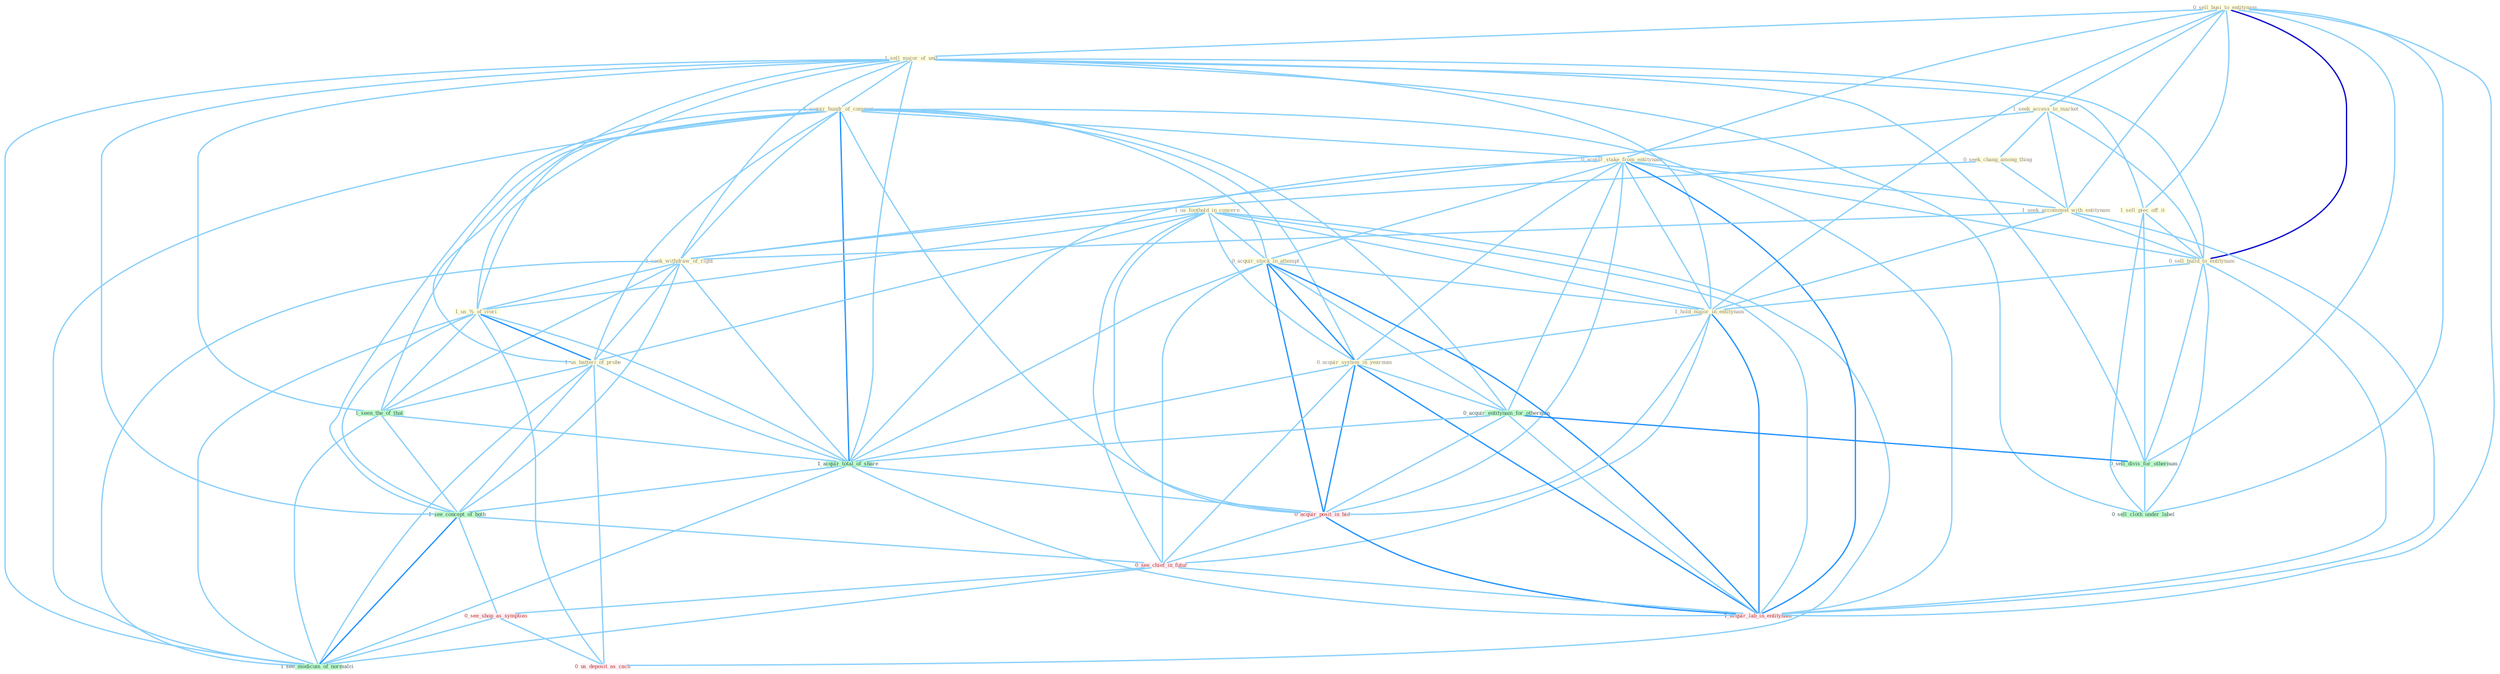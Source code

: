 Graph G{ 
    node
    [shape=polygon,style=filled,width=.5,height=.06,color="#BDFCC9",fixedsize=true,fontsize=4,
    fontcolor="#2f4f4f"];
    {node
    [color="#ffffe0", fontcolor="#8b7d6b"] "0_sell_busi_to_entitynam " "1_sell_major_of_unit " "1_seek_access_to_market " "1_acquir_hundr_of_compani " "1_us_foothold_in_concern " "1_sell_piec_off_it " "0_seek_chang_among_thing " "0_acquir_stake_from_entitynam " "1_seek_accommod_with_entitynam " "1_seek_withdraw_of_right " "0_sell_build_to_entitynam " "0_acquir_stock_in_attempt " "1_us_%_of_ivori " "1_hold_major_in_entitynam " "0_acquir_system_in_yearnum " "1_us_batteri_of_probe "}
{node [color="#fff0f5", fontcolor="#b22222"] "0_acquir_posit_in_bid " "0_see_chief_in_futur " "0_see_shop_as_symptom " "1_acquir_lab_in_entitynam " "0_us_deposit_as_cach "}
edge [color="#B0E2FF"];

	"0_sell_busi_to_entitynam " -- "1_sell_major_of_unit " [w="1", color="#87cefa" ];
	"0_sell_busi_to_entitynam " -- "1_seek_access_to_market " [w="1", color="#87cefa" ];
	"0_sell_busi_to_entitynam " -- "1_sell_piec_off_it " [w="1", color="#87cefa" ];
	"0_sell_busi_to_entitynam " -- "0_acquir_stake_from_entitynam " [w="1", color="#87cefa" ];
	"0_sell_busi_to_entitynam " -- "1_seek_accommod_with_entitynam " [w="1", color="#87cefa" ];
	"0_sell_busi_to_entitynam " -- "0_sell_build_to_entitynam " [w="3", color="#0000cd" , len=0.6];
	"0_sell_busi_to_entitynam " -- "1_hold_major_in_entitynam " [w="1", color="#87cefa" ];
	"0_sell_busi_to_entitynam " -- "0_sell_divis_for_othernum " [w="1", color="#87cefa" ];
	"0_sell_busi_to_entitynam " -- "0_sell_cloth_under_label " [w="1", color="#87cefa" ];
	"0_sell_busi_to_entitynam " -- "1_acquir_lab_in_entitynam " [w="1", color="#87cefa" ];
	"1_sell_major_of_unit " -- "1_acquir_hundr_of_compani " [w="1", color="#87cefa" ];
	"1_sell_major_of_unit " -- "1_sell_piec_off_it " [w="1", color="#87cefa" ];
	"1_sell_major_of_unit " -- "1_seek_withdraw_of_right " [w="1", color="#87cefa" ];
	"1_sell_major_of_unit " -- "0_sell_build_to_entitynam " [w="1", color="#87cefa" ];
	"1_sell_major_of_unit " -- "1_us_%_of_ivori " [w="1", color="#87cefa" ];
	"1_sell_major_of_unit " -- "1_hold_major_in_entitynam " [w="1", color="#87cefa" ];
	"1_sell_major_of_unit " -- "1_us_batteri_of_probe " [w="1", color="#87cefa" ];
	"1_sell_major_of_unit " -- "1_seen_the_of_that " [w="1", color="#87cefa" ];
	"1_sell_major_of_unit " -- "0_sell_divis_for_othernum " [w="1", color="#87cefa" ];
	"1_sell_major_of_unit " -- "1_acquir_total_of_share " [w="1", color="#87cefa" ];
	"1_sell_major_of_unit " -- "0_sell_cloth_under_label " [w="1", color="#87cefa" ];
	"1_sell_major_of_unit " -- "1_see_concept_of_both " [w="1", color="#87cefa" ];
	"1_sell_major_of_unit " -- "1_see_modicum_of_normalci " [w="1", color="#87cefa" ];
	"1_seek_access_to_market " -- "0_seek_chang_among_thing " [w="1", color="#87cefa" ];
	"1_seek_access_to_market " -- "1_seek_accommod_with_entitynam " [w="1", color="#87cefa" ];
	"1_seek_access_to_market " -- "1_seek_withdraw_of_right " [w="1", color="#87cefa" ];
	"1_seek_access_to_market " -- "0_sell_build_to_entitynam " [w="1", color="#87cefa" ];
	"1_acquir_hundr_of_compani " -- "0_acquir_stake_from_entitynam " [w="1", color="#87cefa" ];
	"1_acquir_hundr_of_compani " -- "1_seek_withdraw_of_right " [w="1", color="#87cefa" ];
	"1_acquir_hundr_of_compani " -- "0_acquir_stock_in_attempt " [w="1", color="#87cefa" ];
	"1_acquir_hundr_of_compani " -- "1_us_%_of_ivori " [w="1", color="#87cefa" ];
	"1_acquir_hundr_of_compani " -- "0_acquir_system_in_yearnum " [w="1", color="#87cefa" ];
	"1_acquir_hundr_of_compani " -- "1_us_batteri_of_probe " [w="1", color="#87cefa" ];
	"1_acquir_hundr_of_compani " -- "0_acquir_entitynam_for_othernum " [w="1", color="#87cefa" ];
	"1_acquir_hundr_of_compani " -- "1_seen_the_of_that " [w="1", color="#87cefa" ];
	"1_acquir_hundr_of_compani " -- "1_acquir_total_of_share " [w="2", color="#1e90ff" , len=0.8];
	"1_acquir_hundr_of_compani " -- "0_acquir_posit_in_bid " [w="1", color="#87cefa" ];
	"1_acquir_hundr_of_compani " -- "1_see_concept_of_both " [w="1", color="#87cefa" ];
	"1_acquir_hundr_of_compani " -- "1_acquir_lab_in_entitynam " [w="1", color="#87cefa" ];
	"1_acquir_hundr_of_compani " -- "1_see_modicum_of_normalci " [w="1", color="#87cefa" ];
	"1_us_foothold_in_concern " -- "0_acquir_stock_in_attempt " [w="1", color="#87cefa" ];
	"1_us_foothold_in_concern " -- "1_us_%_of_ivori " [w="1", color="#87cefa" ];
	"1_us_foothold_in_concern " -- "1_hold_major_in_entitynam " [w="1", color="#87cefa" ];
	"1_us_foothold_in_concern " -- "0_acquir_system_in_yearnum " [w="1", color="#87cefa" ];
	"1_us_foothold_in_concern " -- "1_us_batteri_of_probe " [w="1", color="#87cefa" ];
	"1_us_foothold_in_concern " -- "0_acquir_posit_in_bid " [w="1", color="#87cefa" ];
	"1_us_foothold_in_concern " -- "0_see_chief_in_futur " [w="1", color="#87cefa" ];
	"1_us_foothold_in_concern " -- "1_acquir_lab_in_entitynam " [w="1", color="#87cefa" ];
	"1_us_foothold_in_concern " -- "0_us_deposit_as_cach " [w="1", color="#87cefa" ];
	"1_sell_piec_off_it " -- "0_sell_build_to_entitynam " [w="1", color="#87cefa" ];
	"1_sell_piec_off_it " -- "0_sell_divis_for_othernum " [w="1", color="#87cefa" ];
	"1_sell_piec_off_it " -- "0_sell_cloth_under_label " [w="1", color="#87cefa" ];
	"0_seek_chang_among_thing " -- "1_seek_accommod_with_entitynam " [w="1", color="#87cefa" ];
	"0_seek_chang_among_thing " -- "1_seek_withdraw_of_right " [w="1", color="#87cefa" ];
	"0_acquir_stake_from_entitynam " -- "1_seek_accommod_with_entitynam " [w="1", color="#87cefa" ];
	"0_acquir_stake_from_entitynam " -- "0_sell_build_to_entitynam " [w="1", color="#87cefa" ];
	"0_acquir_stake_from_entitynam " -- "0_acquir_stock_in_attempt " [w="1", color="#87cefa" ];
	"0_acquir_stake_from_entitynam " -- "1_hold_major_in_entitynam " [w="1", color="#87cefa" ];
	"0_acquir_stake_from_entitynam " -- "0_acquir_system_in_yearnum " [w="1", color="#87cefa" ];
	"0_acquir_stake_from_entitynam " -- "0_acquir_entitynam_for_othernum " [w="1", color="#87cefa" ];
	"0_acquir_stake_from_entitynam " -- "1_acquir_total_of_share " [w="1", color="#87cefa" ];
	"0_acquir_stake_from_entitynam " -- "0_acquir_posit_in_bid " [w="1", color="#87cefa" ];
	"0_acquir_stake_from_entitynam " -- "1_acquir_lab_in_entitynam " [w="2", color="#1e90ff" , len=0.8];
	"1_seek_accommod_with_entitynam " -- "1_seek_withdraw_of_right " [w="1", color="#87cefa" ];
	"1_seek_accommod_with_entitynam " -- "0_sell_build_to_entitynam " [w="1", color="#87cefa" ];
	"1_seek_accommod_with_entitynam " -- "1_hold_major_in_entitynam " [w="1", color="#87cefa" ];
	"1_seek_accommod_with_entitynam " -- "1_acquir_lab_in_entitynam " [w="1", color="#87cefa" ];
	"1_seek_withdraw_of_right " -- "1_us_%_of_ivori " [w="1", color="#87cefa" ];
	"1_seek_withdraw_of_right " -- "1_us_batteri_of_probe " [w="1", color="#87cefa" ];
	"1_seek_withdraw_of_right " -- "1_seen_the_of_that " [w="1", color="#87cefa" ];
	"1_seek_withdraw_of_right " -- "1_acquir_total_of_share " [w="1", color="#87cefa" ];
	"1_seek_withdraw_of_right " -- "1_see_concept_of_both " [w="1", color="#87cefa" ];
	"1_seek_withdraw_of_right " -- "1_see_modicum_of_normalci " [w="1", color="#87cefa" ];
	"0_sell_build_to_entitynam " -- "1_hold_major_in_entitynam " [w="1", color="#87cefa" ];
	"0_sell_build_to_entitynam " -- "0_sell_divis_for_othernum " [w="1", color="#87cefa" ];
	"0_sell_build_to_entitynam " -- "0_sell_cloth_under_label " [w="1", color="#87cefa" ];
	"0_sell_build_to_entitynam " -- "1_acquir_lab_in_entitynam " [w="1", color="#87cefa" ];
	"0_acquir_stock_in_attempt " -- "1_hold_major_in_entitynam " [w="1", color="#87cefa" ];
	"0_acquir_stock_in_attempt " -- "0_acquir_system_in_yearnum " [w="2", color="#1e90ff" , len=0.8];
	"0_acquir_stock_in_attempt " -- "0_acquir_entitynam_for_othernum " [w="1", color="#87cefa" ];
	"0_acquir_stock_in_attempt " -- "1_acquir_total_of_share " [w="1", color="#87cefa" ];
	"0_acquir_stock_in_attempt " -- "0_acquir_posit_in_bid " [w="2", color="#1e90ff" , len=0.8];
	"0_acquir_stock_in_attempt " -- "0_see_chief_in_futur " [w="1", color="#87cefa" ];
	"0_acquir_stock_in_attempt " -- "1_acquir_lab_in_entitynam " [w="2", color="#1e90ff" , len=0.8];
	"1_us_%_of_ivori " -- "1_us_batteri_of_probe " [w="2", color="#1e90ff" , len=0.8];
	"1_us_%_of_ivori " -- "1_seen_the_of_that " [w="1", color="#87cefa" ];
	"1_us_%_of_ivori " -- "1_acquir_total_of_share " [w="1", color="#87cefa" ];
	"1_us_%_of_ivori " -- "1_see_concept_of_both " [w="1", color="#87cefa" ];
	"1_us_%_of_ivori " -- "0_us_deposit_as_cach " [w="1", color="#87cefa" ];
	"1_us_%_of_ivori " -- "1_see_modicum_of_normalci " [w="1", color="#87cefa" ];
	"1_hold_major_in_entitynam " -- "0_acquir_system_in_yearnum " [w="1", color="#87cefa" ];
	"1_hold_major_in_entitynam " -- "0_acquir_posit_in_bid " [w="1", color="#87cefa" ];
	"1_hold_major_in_entitynam " -- "0_see_chief_in_futur " [w="1", color="#87cefa" ];
	"1_hold_major_in_entitynam " -- "1_acquir_lab_in_entitynam " [w="2", color="#1e90ff" , len=0.8];
	"0_acquir_system_in_yearnum " -- "0_acquir_entitynam_for_othernum " [w="1", color="#87cefa" ];
	"0_acquir_system_in_yearnum " -- "1_acquir_total_of_share " [w="1", color="#87cefa" ];
	"0_acquir_system_in_yearnum " -- "0_acquir_posit_in_bid " [w="2", color="#1e90ff" , len=0.8];
	"0_acquir_system_in_yearnum " -- "0_see_chief_in_futur " [w="1", color="#87cefa" ];
	"0_acquir_system_in_yearnum " -- "1_acquir_lab_in_entitynam " [w="2", color="#1e90ff" , len=0.8];
	"1_us_batteri_of_probe " -- "1_seen_the_of_that " [w="1", color="#87cefa" ];
	"1_us_batteri_of_probe " -- "1_acquir_total_of_share " [w="1", color="#87cefa" ];
	"1_us_batteri_of_probe " -- "1_see_concept_of_both " [w="1", color="#87cefa" ];
	"1_us_batteri_of_probe " -- "0_us_deposit_as_cach " [w="1", color="#87cefa" ];
	"1_us_batteri_of_probe " -- "1_see_modicum_of_normalci " [w="1", color="#87cefa" ];
	"0_acquir_entitynam_for_othernum " -- "0_sell_divis_for_othernum " [w="2", color="#1e90ff" , len=0.8];
	"0_acquir_entitynam_for_othernum " -- "1_acquir_total_of_share " [w="1", color="#87cefa" ];
	"0_acquir_entitynam_for_othernum " -- "0_acquir_posit_in_bid " [w="1", color="#87cefa" ];
	"0_acquir_entitynam_for_othernum " -- "1_acquir_lab_in_entitynam " [w="1", color="#87cefa" ];
	"1_seen_the_of_that " -- "1_acquir_total_of_share " [w="1", color="#87cefa" ];
	"1_seen_the_of_that " -- "1_see_concept_of_both " [w="1", color="#87cefa" ];
	"1_seen_the_of_that " -- "1_see_modicum_of_normalci " [w="1", color="#87cefa" ];
	"0_sell_divis_for_othernum " -- "0_sell_cloth_under_label " [w="1", color="#87cefa" ];
	"1_acquir_total_of_share " -- "0_acquir_posit_in_bid " [w="1", color="#87cefa" ];
	"1_acquir_total_of_share " -- "1_see_concept_of_both " [w="1", color="#87cefa" ];
	"1_acquir_total_of_share " -- "1_acquir_lab_in_entitynam " [w="1", color="#87cefa" ];
	"1_acquir_total_of_share " -- "1_see_modicum_of_normalci " [w="1", color="#87cefa" ];
	"0_acquir_posit_in_bid " -- "0_see_chief_in_futur " [w="1", color="#87cefa" ];
	"0_acquir_posit_in_bid " -- "1_acquir_lab_in_entitynam " [w="2", color="#1e90ff" , len=0.8];
	"1_see_concept_of_both " -- "0_see_chief_in_futur " [w="1", color="#87cefa" ];
	"1_see_concept_of_both " -- "0_see_shop_as_symptom " [w="1", color="#87cefa" ];
	"1_see_concept_of_both " -- "1_see_modicum_of_normalci " [w="2", color="#1e90ff" , len=0.8];
	"0_see_chief_in_futur " -- "0_see_shop_as_symptom " [w="1", color="#87cefa" ];
	"0_see_chief_in_futur " -- "1_acquir_lab_in_entitynam " [w="1", color="#87cefa" ];
	"0_see_chief_in_futur " -- "1_see_modicum_of_normalci " [w="1", color="#87cefa" ];
	"0_see_shop_as_symptom " -- "0_us_deposit_as_cach " [w="1", color="#87cefa" ];
	"0_see_shop_as_symptom " -- "1_see_modicum_of_normalci " [w="1", color="#87cefa" ];
}